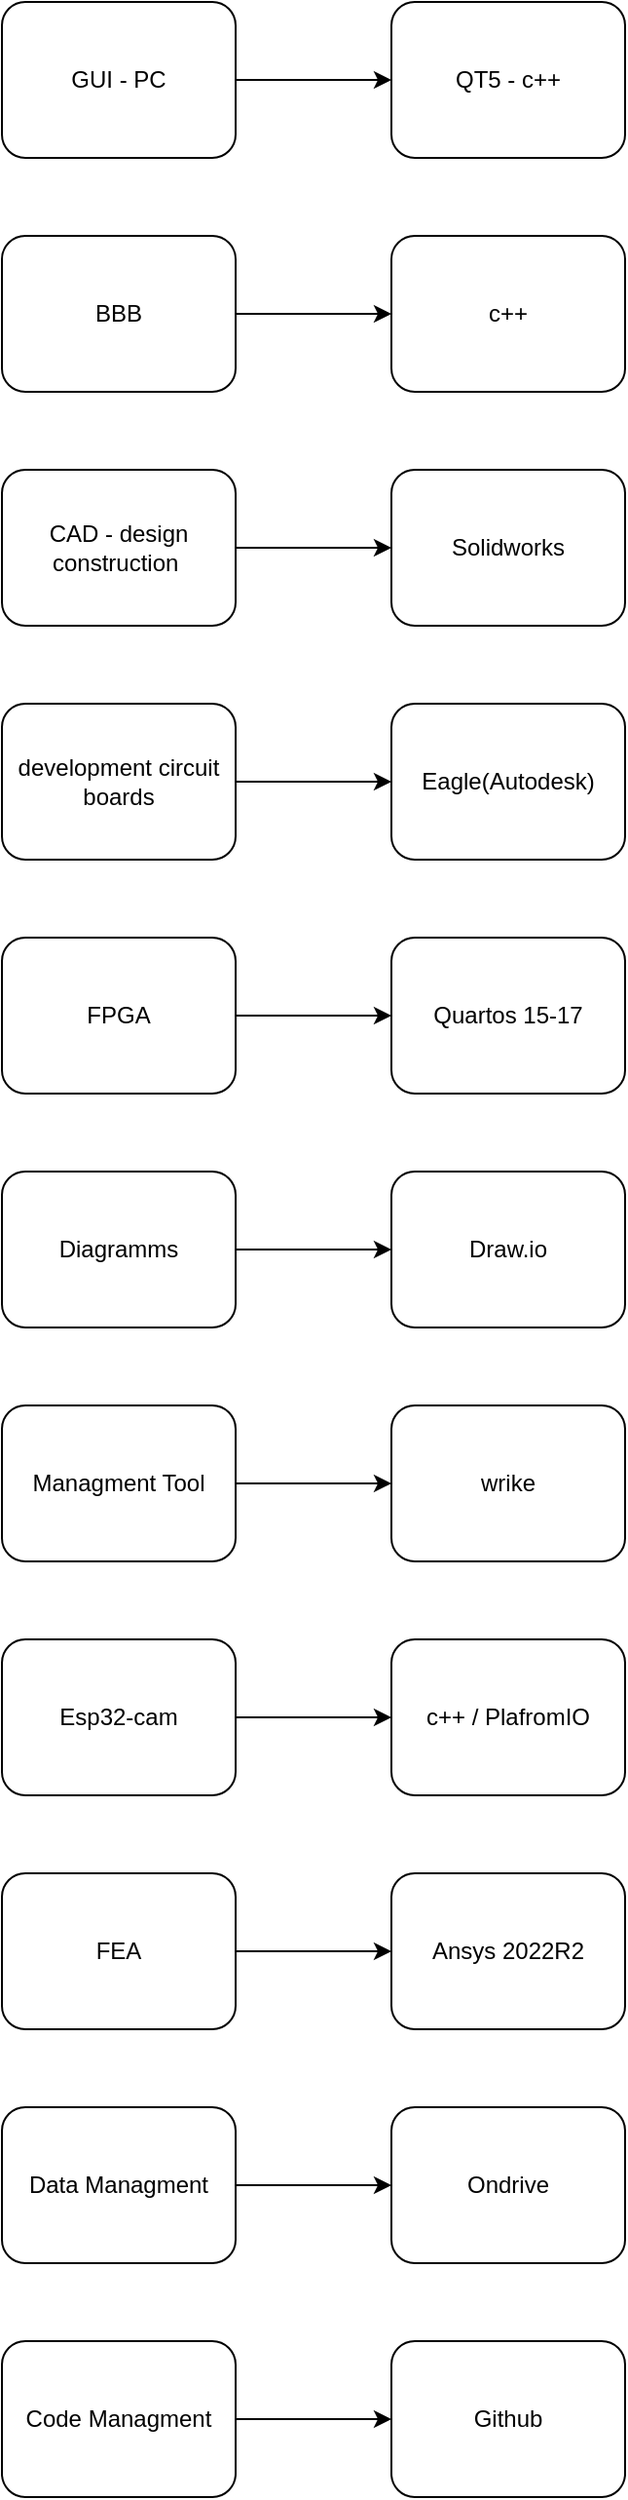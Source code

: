 <mxfile>
    <diagram id="vDkpHy24H6BLEEyWHWST" name="Page-1">
        <mxGraphModel dx="881" dy="617" grid="1" gridSize="10" guides="1" tooltips="1" connect="1" arrows="1" fold="1" page="1" pageScale="1" pageWidth="850" pageHeight="1100" math="0" shadow="0">
            <root>
                <mxCell id="0"/>
                <mxCell id="1" parent="0"/>
                <mxCell id="13" value="" style="edgeStyle=none;html=1;" parent="1" source="11" target="12" edge="1">
                    <mxGeometry relative="1" as="geometry"/>
                </mxCell>
                <mxCell id="11" value="GUI - PC" style="rounded=1;whiteSpace=wrap;html=1;" parent="1" vertex="1">
                    <mxGeometry x="40" y="40" width="120" height="80" as="geometry"/>
                </mxCell>
                <mxCell id="12" value="QT5 - c++" style="whiteSpace=wrap;html=1;rounded=1;" parent="1" vertex="1">
                    <mxGeometry x="240" y="40" width="120" height="80" as="geometry"/>
                </mxCell>
                <mxCell id="17" value="" style="edgeStyle=none;html=1;" parent="1" source="18" target="19" edge="1">
                    <mxGeometry relative="1" as="geometry"/>
                </mxCell>
                <mxCell id="18" value="BBB" style="rounded=1;whiteSpace=wrap;html=1;" parent="1" vertex="1">
                    <mxGeometry x="40" y="160" width="120" height="80" as="geometry"/>
                </mxCell>
                <mxCell id="19" value="c++" style="whiteSpace=wrap;html=1;rounded=1;" parent="1" vertex="1">
                    <mxGeometry x="240" y="160" width="120" height="80" as="geometry"/>
                </mxCell>
                <mxCell id="22" value="" style="edgeStyle=none;html=1;" parent="1" source="23" target="24" edge="1">
                    <mxGeometry relative="1" as="geometry"/>
                </mxCell>
                <mxCell id="23" value="CAD - design construction&amp;nbsp;" style="rounded=1;whiteSpace=wrap;html=1;" parent="1" vertex="1">
                    <mxGeometry x="40" y="280" width="120" height="80" as="geometry"/>
                </mxCell>
                <mxCell id="24" value="Solidworks" style="whiteSpace=wrap;html=1;rounded=1;" parent="1" vertex="1">
                    <mxGeometry x="240" y="280" width="120" height="80" as="geometry"/>
                </mxCell>
                <mxCell id="25" value="" style="edgeStyle=none;html=1;" parent="1" source="26" target="27" edge="1">
                    <mxGeometry relative="1" as="geometry"/>
                </mxCell>
                <mxCell id="26" value="development circuit boards" style="rounded=1;whiteSpace=wrap;html=1;" parent="1" vertex="1">
                    <mxGeometry x="40" y="400" width="120" height="80" as="geometry"/>
                </mxCell>
                <mxCell id="27" value="Eagle(Autodesk)" style="whiteSpace=wrap;html=1;rounded=1;" parent="1" vertex="1">
                    <mxGeometry x="240" y="400" width="120" height="80" as="geometry"/>
                </mxCell>
                <mxCell id="28" value="" style="edgeStyle=none;html=1;" parent="1" source="29" target="30" edge="1">
                    <mxGeometry relative="1" as="geometry"/>
                </mxCell>
                <mxCell id="29" value="FPGA" style="rounded=1;whiteSpace=wrap;html=1;" parent="1" vertex="1">
                    <mxGeometry x="40" y="520" width="120" height="80" as="geometry"/>
                </mxCell>
                <mxCell id="30" value="Quartos 15-17" style="whiteSpace=wrap;html=1;rounded=1;" parent="1" vertex="1">
                    <mxGeometry x="240" y="520" width="120" height="80" as="geometry"/>
                </mxCell>
                <mxCell id="31" value="" style="edgeStyle=none;html=1;" parent="1" source="32" target="33" edge="1">
                    <mxGeometry relative="1" as="geometry"/>
                </mxCell>
                <mxCell id="32" value="Diagramms" style="rounded=1;whiteSpace=wrap;html=1;" parent="1" vertex="1">
                    <mxGeometry x="40" y="640" width="120" height="80" as="geometry"/>
                </mxCell>
                <mxCell id="33" value="Draw.io" style="whiteSpace=wrap;html=1;rounded=1;" parent="1" vertex="1">
                    <mxGeometry x="240" y="640" width="120" height="80" as="geometry"/>
                </mxCell>
                <mxCell id="34" value="" style="edgeStyle=none;html=1;" parent="1" source="35" target="36" edge="1">
                    <mxGeometry relative="1" as="geometry"/>
                </mxCell>
                <mxCell id="35" value="Managment Tool" style="rounded=1;whiteSpace=wrap;html=1;" parent="1" vertex="1">
                    <mxGeometry x="40" y="760" width="120" height="80" as="geometry"/>
                </mxCell>
                <mxCell id="36" value="wrike" style="whiteSpace=wrap;html=1;rounded=1;" parent="1" vertex="1">
                    <mxGeometry x="240" y="760" width="120" height="80" as="geometry"/>
                </mxCell>
                <mxCell id="37" value="" style="edgeStyle=none;html=1;" edge="1" parent="1" source="38" target="39">
                    <mxGeometry relative="1" as="geometry">
                        <Array as="points">
                            <mxPoint x="180" y="920"/>
                        </Array>
                    </mxGeometry>
                </mxCell>
                <mxCell id="38" value="Esp32-cam" style="rounded=1;whiteSpace=wrap;html=1;" vertex="1" parent="1">
                    <mxGeometry x="40" y="880" width="120" height="80" as="geometry"/>
                </mxCell>
                <mxCell id="39" value="c++ / PlafromIO" style="whiteSpace=wrap;html=1;rounded=1;" vertex="1" parent="1">
                    <mxGeometry x="240" y="880" width="120" height="80" as="geometry"/>
                </mxCell>
                <mxCell id="40" value="" style="edgeStyle=none;html=1;" edge="1" parent="1" source="41" target="42">
                    <mxGeometry relative="1" as="geometry">
                        <Array as="points">
                            <mxPoint x="180" y="1040"/>
                        </Array>
                    </mxGeometry>
                </mxCell>
                <mxCell id="41" value="FEA" style="rounded=1;whiteSpace=wrap;html=1;" vertex="1" parent="1">
                    <mxGeometry x="40" y="1000" width="120" height="80" as="geometry"/>
                </mxCell>
                <mxCell id="42" value="Ansys 2022R2" style="whiteSpace=wrap;html=1;rounded=1;" vertex="1" parent="1">
                    <mxGeometry x="240" y="1000" width="120" height="80" as="geometry"/>
                </mxCell>
                <mxCell id="44" value="" style="edgeStyle=none;html=1;" edge="1" parent="1" source="45" target="46">
                    <mxGeometry relative="1" as="geometry">
                        <Array as="points">
                            <mxPoint x="180" y="1160"/>
                        </Array>
                    </mxGeometry>
                </mxCell>
                <mxCell id="45" value="Data Managment" style="rounded=1;whiteSpace=wrap;html=1;" vertex="1" parent="1">
                    <mxGeometry x="40" y="1120" width="120" height="80" as="geometry"/>
                </mxCell>
                <mxCell id="46" value="Ondrive" style="whiteSpace=wrap;html=1;rounded=1;" vertex="1" parent="1">
                    <mxGeometry x="240" y="1120" width="120" height="80" as="geometry"/>
                </mxCell>
                <mxCell id="47" value="" style="edgeStyle=none;html=1;" edge="1" parent="1" source="48" target="49">
                    <mxGeometry relative="1" as="geometry">
                        <Array as="points">
                            <mxPoint x="180" y="1280"/>
                        </Array>
                    </mxGeometry>
                </mxCell>
                <mxCell id="48" value="Code Managment" style="rounded=1;whiteSpace=wrap;html=1;" vertex="1" parent="1">
                    <mxGeometry x="40" y="1240" width="120" height="80" as="geometry"/>
                </mxCell>
                <mxCell id="49" value="Github" style="whiteSpace=wrap;html=1;rounded=1;" vertex="1" parent="1">
                    <mxGeometry x="240" y="1240" width="120" height="80" as="geometry"/>
                </mxCell>
            </root>
        </mxGraphModel>
    </diagram>
</mxfile>